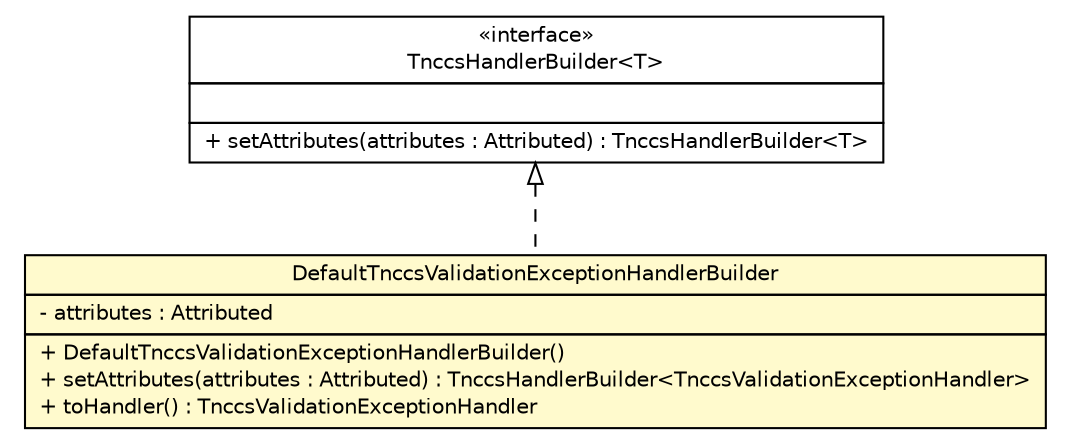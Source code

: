 #!/usr/local/bin/dot
#
# Class diagram 
# Generated by UMLGraph version R5_6 (http://www.umlgraph.org/)
#

digraph G {
	edge [fontname="Helvetica",fontsize=10,labelfontname="Helvetica",labelfontsize=10];
	node [fontname="Helvetica",fontsize=10,shape=plaintext];
	nodesep=0.25;
	ranksep=0.5;
	// de.hsbremen.tc.tnc.tnccs.message.handler.TnccsHandlerBuilder<T>
	c17607 [label=<<table title="de.hsbremen.tc.tnc.tnccs.message.handler.TnccsHandlerBuilder" border="0" cellborder="1" cellspacing="0" cellpadding="2" port="p" href="../TnccsHandlerBuilder.html">
		<tr><td><table border="0" cellspacing="0" cellpadding="1">
<tr><td align="center" balign="center"> &#171;interface&#187; </td></tr>
<tr><td align="center" balign="center"> TnccsHandlerBuilder&lt;T&gt; </td></tr>
		</table></td></tr>
		<tr><td><table border="0" cellspacing="0" cellpadding="1">
<tr><td align="left" balign="left">  </td></tr>
		</table></td></tr>
		<tr><td><table border="0" cellspacing="0" cellpadding="1">
<tr><td align="left" balign="left"> + setAttributes(attributes : Attributed) : TnccsHandlerBuilder&lt;T&gt; </td></tr>
		</table></td></tr>
		</table>>, URL="../TnccsHandlerBuilder.html", fontname="Helvetica", fontcolor="black", fontsize=10.0];
	// de.hsbremen.tc.tnc.tnccs.message.handler.simple.DefaultTnccsValidationExceptionHandlerBuilder
	c17630 [label=<<table title="de.hsbremen.tc.tnc.tnccs.message.handler.simple.DefaultTnccsValidationExceptionHandlerBuilder" border="0" cellborder="1" cellspacing="0" cellpadding="2" port="p" bgcolor="lemonChiffon" href="./DefaultTnccsValidationExceptionHandlerBuilder.html">
		<tr><td><table border="0" cellspacing="0" cellpadding="1">
<tr><td align="center" balign="center"> DefaultTnccsValidationExceptionHandlerBuilder </td></tr>
		</table></td></tr>
		<tr><td><table border="0" cellspacing="0" cellpadding="1">
<tr><td align="left" balign="left"> - attributes : Attributed </td></tr>
		</table></td></tr>
		<tr><td><table border="0" cellspacing="0" cellpadding="1">
<tr><td align="left" balign="left"> + DefaultTnccsValidationExceptionHandlerBuilder() </td></tr>
<tr><td align="left" balign="left"> + setAttributes(attributes : Attributed) : TnccsHandlerBuilder&lt;TnccsValidationExceptionHandler&gt; </td></tr>
<tr><td align="left" balign="left"> + toHandler() : TnccsValidationExceptionHandler </td></tr>
		</table></td></tr>
		</table>>, URL="./DefaultTnccsValidationExceptionHandlerBuilder.html", fontname="Helvetica", fontcolor="black", fontsize=10.0];
	//de.hsbremen.tc.tnc.tnccs.message.handler.simple.DefaultTnccsValidationExceptionHandlerBuilder implements de.hsbremen.tc.tnc.tnccs.message.handler.TnccsHandlerBuilder<T>
	c17607:p -> c17630:p [dir=back,arrowtail=empty,style=dashed];
}

